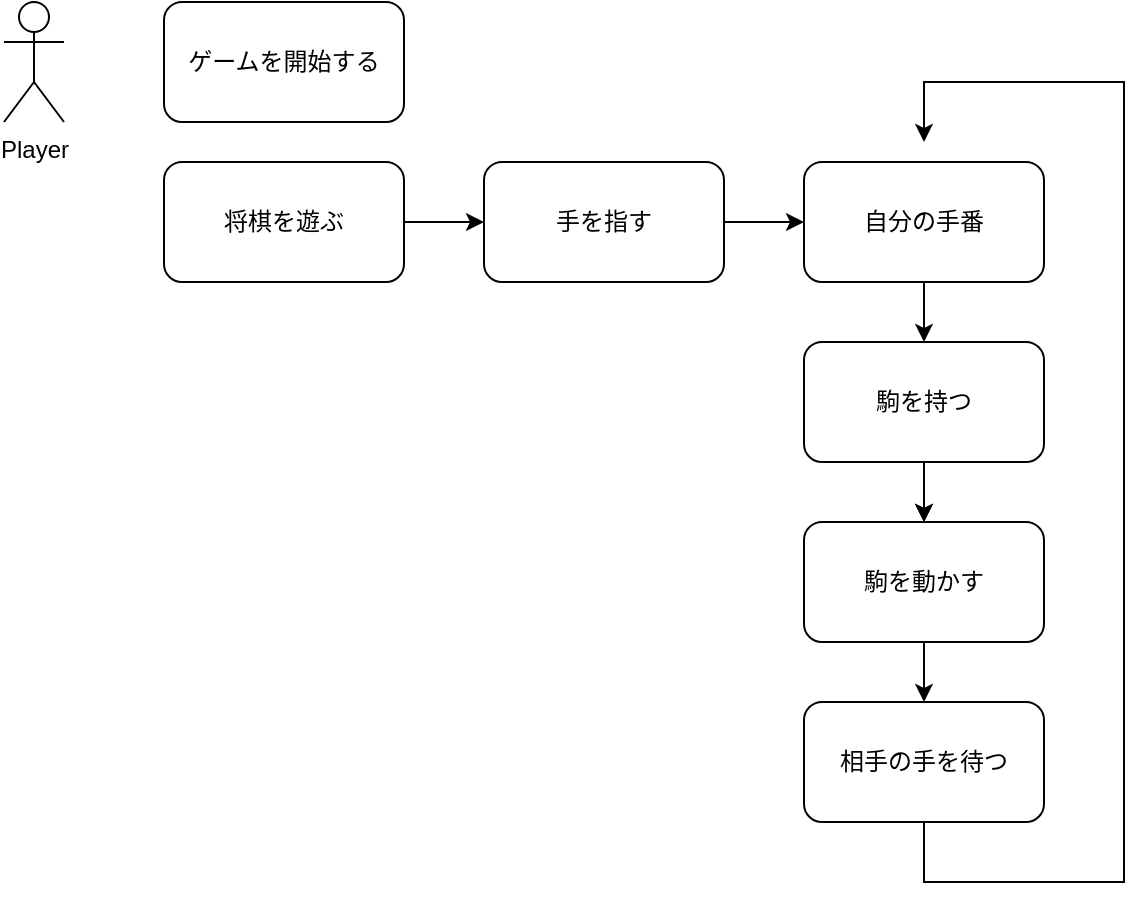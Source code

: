 <mxfile version="19.0.2" type="github">
  <diagram id="gkfy-YLTFHDj0vYZj4ua" name="Page-1">
    <mxGraphModel dx="1609" dy="507" grid="1" gridSize="10" guides="1" tooltips="1" connect="1" arrows="1" fold="1" page="1" pageScale="1" pageWidth="827" pageHeight="1169" math="0" shadow="0">
      <root>
        <mxCell id="0" />
        <mxCell id="1" parent="0" />
        <mxCell id="NDf8kshm5lhuevWDOavA-1" value="Player" style="shape=umlActor;verticalLabelPosition=bottom;verticalAlign=top;html=1;outlineConnect=0;" vertex="1" parent="1">
          <mxGeometry x="-760" y="80" width="30" height="60" as="geometry" />
        </mxCell>
        <mxCell id="NDf8kshm5lhuevWDOavA-5" value="ゲームを開始する" style="rounded=1;whiteSpace=wrap;html=1;" vertex="1" parent="1">
          <mxGeometry x="-680" y="80" width="120" height="60" as="geometry" />
        </mxCell>
        <mxCell id="NDf8kshm5lhuevWDOavA-10" value="" style="edgeStyle=orthogonalEdgeStyle;rounded=0;orthogonalLoop=1;jettySize=auto;html=1;" edge="1" parent="1" source="NDf8kshm5lhuevWDOavA-6" target="NDf8kshm5lhuevWDOavA-8">
          <mxGeometry relative="1" as="geometry" />
        </mxCell>
        <mxCell id="NDf8kshm5lhuevWDOavA-6" value="将棋を遊ぶ" style="rounded=1;whiteSpace=wrap;html=1;" vertex="1" parent="1">
          <mxGeometry x="-680" y="160" width="120" height="60" as="geometry" />
        </mxCell>
        <mxCell id="NDf8kshm5lhuevWDOavA-18" value="" style="edgeStyle=orthogonalEdgeStyle;rounded=0;orthogonalLoop=1;jettySize=auto;html=1;" edge="1" parent="1" source="NDf8kshm5lhuevWDOavA-7" target="NDf8kshm5lhuevWDOavA-9">
          <mxGeometry relative="1" as="geometry" />
        </mxCell>
        <mxCell id="NDf8kshm5lhuevWDOavA-23" value="" style="edgeStyle=orthogonalEdgeStyle;rounded=0;orthogonalLoop=1;jettySize=auto;html=1;" edge="1" parent="1" source="NDf8kshm5lhuevWDOavA-7" target="NDf8kshm5lhuevWDOavA-9">
          <mxGeometry relative="1" as="geometry" />
        </mxCell>
        <mxCell id="NDf8kshm5lhuevWDOavA-7" value="駒を持つ" style="rounded=1;whiteSpace=wrap;html=1;" vertex="1" parent="1">
          <mxGeometry x="-360" y="250" width="120" height="60" as="geometry" />
        </mxCell>
        <mxCell id="NDf8kshm5lhuevWDOavA-26" value="" style="edgeStyle=orthogonalEdgeStyle;rounded=0;orthogonalLoop=1;jettySize=auto;html=1;" edge="1" parent="1" source="NDf8kshm5lhuevWDOavA-8" target="NDf8kshm5lhuevWDOavA-22">
          <mxGeometry relative="1" as="geometry" />
        </mxCell>
        <mxCell id="NDf8kshm5lhuevWDOavA-8" value="手を指す" style="rounded=1;whiteSpace=wrap;html=1;" vertex="1" parent="1">
          <mxGeometry x="-520" y="160" width="120" height="60" as="geometry" />
        </mxCell>
        <mxCell id="NDf8kshm5lhuevWDOavA-19" value="" style="edgeStyle=orthogonalEdgeStyle;rounded=0;orthogonalLoop=1;jettySize=auto;html=1;" edge="1" parent="1" source="NDf8kshm5lhuevWDOavA-9" target="NDf8kshm5lhuevWDOavA-12">
          <mxGeometry relative="1" as="geometry" />
        </mxCell>
        <mxCell id="NDf8kshm5lhuevWDOavA-9" value="駒を動かす" style="rounded=1;whiteSpace=wrap;html=1;" vertex="1" parent="1">
          <mxGeometry x="-360" y="340" width="120" height="60" as="geometry" />
        </mxCell>
        <mxCell id="NDf8kshm5lhuevWDOavA-12" value="相手の手を待つ" style="rounded=1;whiteSpace=wrap;html=1;" vertex="1" parent="1">
          <mxGeometry x="-360" y="430" width="120" height="60" as="geometry" />
        </mxCell>
        <mxCell id="NDf8kshm5lhuevWDOavA-15" value="" style="endArrow=classic;html=1;rounded=0;exitX=0.5;exitY=1;exitDx=0;exitDy=0;" edge="1" parent="1" source="NDf8kshm5lhuevWDOavA-12">
          <mxGeometry width="50" height="50" relative="1" as="geometry">
            <mxPoint x="-310" y="510" as="sourcePoint" />
            <mxPoint x="-300" y="150" as="targetPoint" />
            <Array as="points">
              <mxPoint x="-300" y="520" />
              <mxPoint x="-200" y="520" />
              <mxPoint x="-200" y="120" />
              <mxPoint x="-300" y="120" />
            </Array>
          </mxGeometry>
        </mxCell>
        <mxCell id="NDf8kshm5lhuevWDOavA-25" value="" style="edgeStyle=orthogonalEdgeStyle;rounded=0;orthogonalLoop=1;jettySize=auto;html=1;" edge="1" parent="1" source="NDf8kshm5lhuevWDOavA-22" target="NDf8kshm5lhuevWDOavA-7">
          <mxGeometry relative="1" as="geometry" />
        </mxCell>
        <mxCell id="NDf8kshm5lhuevWDOavA-22" value="自分の手番" style="rounded=1;whiteSpace=wrap;html=1;" vertex="1" parent="1">
          <mxGeometry x="-360" y="160" width="120" height="60" as="geometry" />
        </mxCell>
      </root>
    </mxGraphModel>
  </diagram>
</mxfile>
